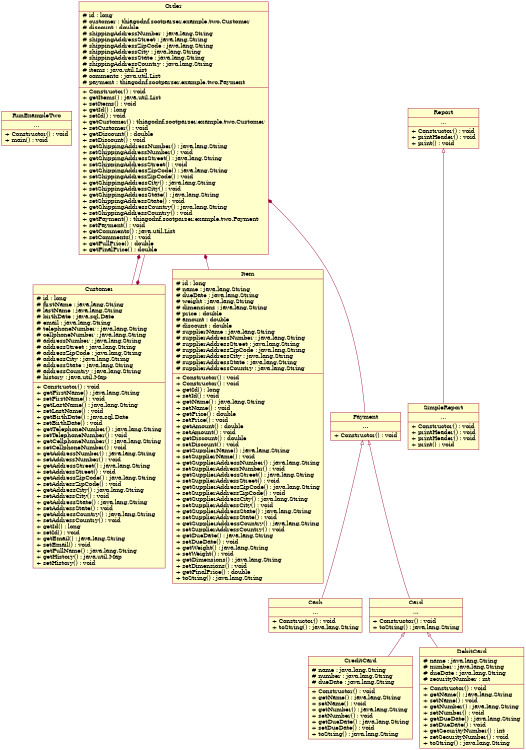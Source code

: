 digraph hierarchy {
	size="5,5"
	node[shape=record,style=filled,fillcolor="#ffffcc",color="#990033"]
	edge[dir=back, arrowtail=empty, color="#990033"]

	RunExampleTwo[label = "{RunExampleTwo|...|+ Constructor() : void\l+ main() : void\l}"]
	Cash[label = "{Cash|...|+ Constructor() : void\l+ toString() : java.lang.String\l}"]
	Order[label = "{Order|# id : long\l# customer : thiagodnf.sootparser.example.two.Customer\l# discount : double\l# shippingAddressNumber : java.lang.String\l# shippingAddressStreet : java.lang.String\l# shippingAddressZipCode : java.lang.String\l# shippingAddressCity : java.lang.String\l# shippingAddressState : java.lang.String\l# shippingAddressCountry : java.lang.String\l# items : java.util.List\l# comments : java.util.List\l# payment : thiagodnf.sootparser.example.two.Payment\l|+ Constructor() : void\l+ getItems() : java.util.List\l+ setItems() : void\l+ getId() : long\l+ setId() : void\l+ getCustomer() : thiagodnf.sootparser.example.two.Customer\l+ setCustomer() : void\l+ getDiscount() : double\l+ setDiscount() : void\l+ getShippingAddressNumber() : java.lang.String\l+ setShippingAddressNumber() : void\l+ getShippingAddressStreet() : java.lang.String\l+ setShippingAddressStreet() : void\l+ getShippingAddressZipCode() : java.lang.String\l+ setShippingAddressZipCode() : void\l+ getShippingAddressCity() : java.lang.String\l+ setShippingAddressCity() : void\l+ getShippingAddressState() : java.lang.String\l+ setShippingAddressState() : void\l+ getShippingAddressCountry() : java.lang.String\l+ setShippingAddressCountry() : void\l+ getPayment() : thiagodnf.sootparser.example.two.Payment\l+ setPayment() : void\l+ getComments() : java.util.List\l+ setComments() : void\l+ getFullPrice() : double\l+ getFinalPrice() : double\l}"]
	Customer[label = "{Customer|# id : long\l# firstName : java.lang.String\l# lastName : java.lang.String\l# birthDate : java.sql.Date\l# email : java.lang.String\l# telephoneNumber : java.lang.String\l# cellphoneNumber : java.lang.String\l# addressNumber : java.lang.String\l# addressStreet : java.lang.String\l# addressZipCode : java.lang.String\l# addressCity : java.lang.String\l# addressState : java.lang.String\l# addressCountry : java.lang.String\l# history : java.util.Map\l|+ Constructor() : void\l+ getFirstName() : java.lang.String\l+ setFirstName() : void\l+ getLastName() : java.lang.String\l+ setLastName() : void\l+ getBirthDate() : java.sql.Date\l+ setBirthDate() : void\l+ getTelephoneNumber() : java.lang.String\l+ setTelephoneNumber() : void\l+ getCellphoneNumber() : java.lang.String\l+ setCellphoneNumber() : void\l+ getAddressNumber() : java.lang.String\l+ setAddressNumber() : void\l+ getAddressStreet() : java.lang.String\l+ setAddressStreet() : void\l+ getAddressZipCode() : java.lang.String\l+ setAddressZipCode() : void\l+ getAddressCity() : java.lang.String\l+ setAddressCity() : void\l+ getAddressState() : java.lang.String\l+ setAddressState() : void\l+ getAddressCountry() : java.lang.String\l+ setAddressCountry() : void\l+ getId() : long\l+ setId() : void\l+ getEmail() : java.lang.String\l+ setEmail() : void\l+ getFullName() : java.lang.String\l+ getHistory() : java.util.Map\l+ setHistory() : void\l}"]
	CreditCard[label = "{CreditCard|# name : java.lang.String\l# number : java.lang.String\l# dueDate : java.lang.String\l|+ Constructor() : void\l+ getName() : java.lang.String\l+ setName() : void\l+ getNumber() : java.lang.String\l+ setNumber() : void\l+ getDueDate() : java.lang.String\l+ setDueDate() : void\l+ toString() : java.lang.String\l}"]
	SimpleReport[label = "{SimpleReport|...|+ Constructor() : void\l+ printHeader() : void\l+ printHeader() : void\l+ print() : void\l}"]
	DebitCard[label = "{DebitCard|# name : java.lang.String\l# number : java.lang.String\l# dueDate : java.lang.String\l# securityNumber : int\l|+ Constructor() : void\l+ getName() : java.lang.String\l+ setName() : void\l+ getNumber() : java.lang.String\l+ setNumber() : void\l+ getDueDate() : java.lang.String\l+ setDueDate() : void\l+ getSecurityNumber() : int\l+ setSecurityNumber() : void\l+ toString() : java.lang.String\l}"]
	Report[label = "{Report|...|+ Constructor() : void\l+ printHeader() : void\l+ print() : void\l}"]
	Item[label = "{Item|# id : long\l# name : java.lang.String\l# dueDate : java.lang.String\l# weight : java.lang.String\l# dimensions : java.lang.String\l# price : double\l# amount : double\l# discount : double\l# supplierName : java.lang.String\l# supplierAddressNumber : java.lang.String\l# supplierAddressStreet : java.lang.String\l# supplierAddressZipCode : java.lang.String\l# supplierAddressCity : java.lang.String\l# supplierAddressState : java.lang.String\l# supplierAddressCountry : java.lang.String\l|+ Constructor() : void\l+ Constructor() : void\l+ getId() : long\l+ setId() : void\l+ getName() : java.lang.String\l+ setName() : void\l+ getPrice() : double\l+ setPrice() : void\l+ getAmount() : double\l+ setAmount() : void\l+ getDiscount() : double\l+ setDiscount() : void\l+ getSupplierName() : java.lang.String\l+ setSupplierName() : void\l+ getSupplierAddressNumber() : java.lang.String\l+ setSupplierAddressNumber() : void\l+ getSupplierAddressStreet() : java.lang.String\l+ setSupplierAddressStreet() : void\l+ getSupplierAddressZipCode() : java.lang.String\l+ setSupplierAddressZipCode() : void\l+ getSupplierAddressCity() : java.lang.String\l+ setSupplierAddressCity() : void\l+ getSupplierAddressState() : java.lang.String\l+ setSupplierAddressState() : void\l+ getSupplierAddressCountry() : java.lang.String\l+ setSupplierAddressCountry() : void\l+ getDueDate() : java.lang.String\l+ setDueDate() : void\l+ getWeight() : java.lang.String\l+ setWeight() : void\l+ getDimensions() : java.lang.String\l+ setDimensions() : void\l+ getFinalPrice() : double\l+ toString() : java.lang.String\l}"]
	Payment[label = "{Payment|...|+ Constructor() : void\l}"]
	Card[label = "{Card|...|+ Constructor() : void\l+ toString() : java.lang.String\l}"]


Payment -> Cash
Order -> Customer[arrowtail=diamond]
Order -> Item[arrowtail=diamond]
Order -> Payment[arrowtail=diamond]

Customer -> Order[arrowtail=diamond]

Card -> CreditCard
Report -> SimpleReport
Card -> DebitCard



Payment -> Card
}